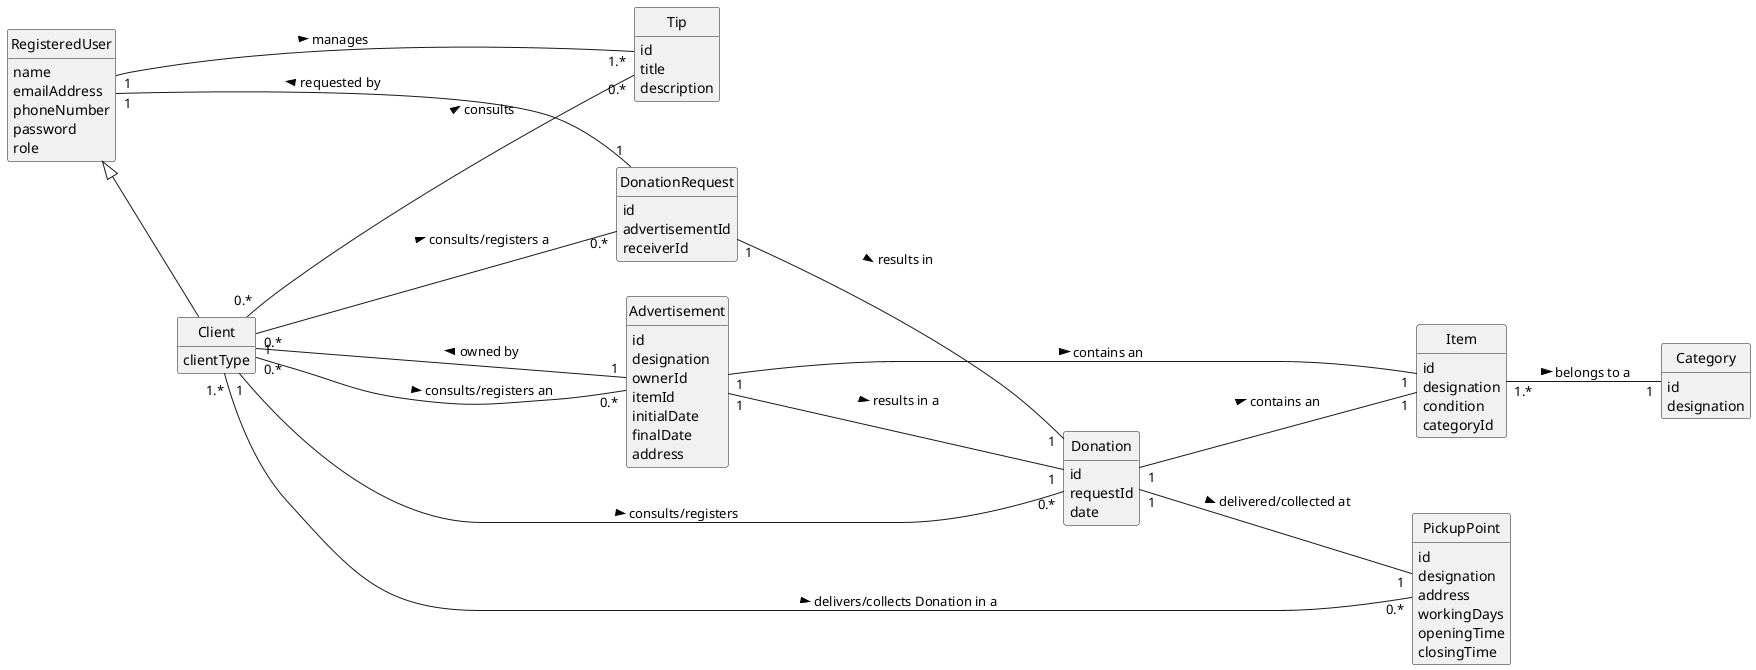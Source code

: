 @startuml
skinparam monochrome true
skinparam packageStyle rectangle
skinparam shadowing false
'skinparam linetype ortho
left to right direction
skinparam classAttributeIconSize 0
hide circle
hide methods


class RegisteredUser {
    name
    emailAddress
    phoneNumber
    password
    role
}

class Client {
    clientType
}

class PickupPoint{
    id
    designation
    address
    workingDays
    openingTime
    closingTime
}

class Item{
    id
    designation
    condition
    categoryId
}

class Category{
    id
    designation
}

class Advertisement{
    id
    designation
    ownerId
    itemId
    initialDate
    finalDate
    address
    status (active, pending, closed)
}

class DonationRequest {
    id
    advertisementId
    status (active, canceled, finished)
    receiverId
}

class Donation {
    id
    requestId
    date
}

class Tip {
    id
    title
    description
}

RegisteredUser <|-- Client

Item "1.*" -- "1" Category : belongs to a >
Advertisement "1" -- "1" Item : contains an >
Advertisement "1" --- "1" Client : owned by >
Advertisement "1" --- "1" Donation: results in a >
Client "0.*" --- "0.*" Advertisement : consults/registers an >
Client "0.*" --- "0.*" DonationRequest : consults/registers a >
Client "1.*" -- "0.*" PickupPoint : delivers/collects Donation in a >
Client "0.*" --- "0.*" Tip : consults >
Client "1" --- "0.*" Donation : consults/registers >
RegisteredUser "1" --- "1.*" Tip : manages >
DonationRequest "1" --- "1" Donation : results in >
DonationRequest "1" --- "1" RegisteredUser : requested by >
Donation "1" --- "1" PickupPoint : delivered/collected at >
Donation "1" --- "1" Item : contains an >

@enduml